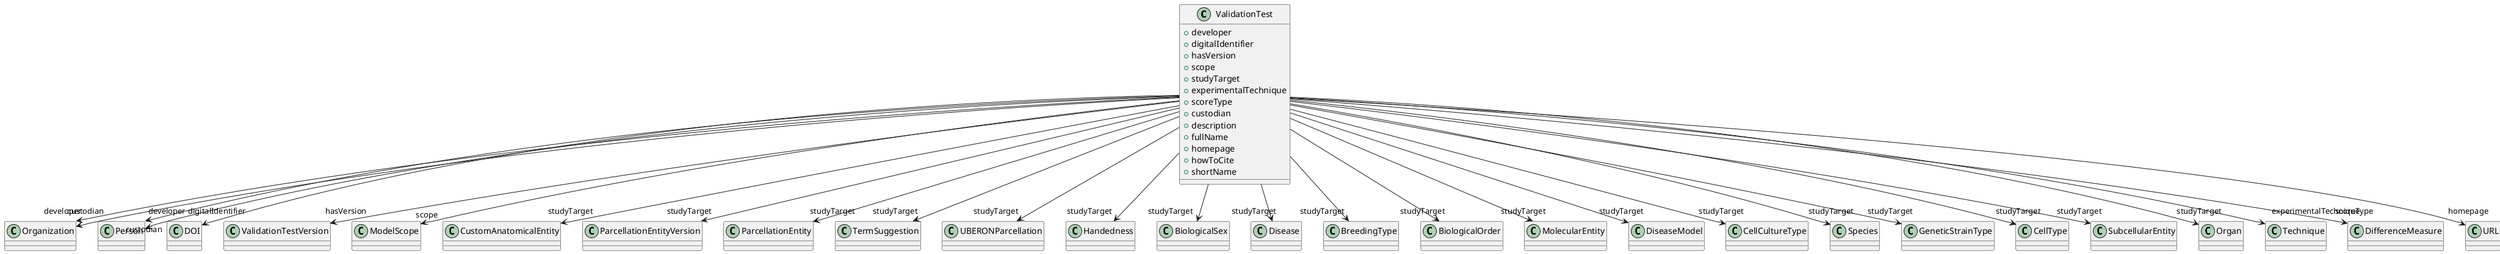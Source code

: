 @startuml
class ValidationTest {
+developer
+digitalIdentifier
+hasVersion
+scope
+studyTarget
+experimentalTechnique
+scoreType
+custodian
+description
+fullName
+homepage
+howToCite
+shortName

}
ValidationTest -d-> "developer" Organization
ValidationTest -d-> "developer" Person
ValidationTest -d-> "digitalIdentifier" DOI
ValidationTest -d-> "hasVersion" ValidationTestVersion
ValidationTest -d-> "scope" ModelScope
ValidationTest -d-> "studyTarget" CustomAnatomicalEntity
ValidationTest -d-> "studyTarget" ParcellationEntityVersion
ValidationTest -d-> "studyTarget" ParcellationEntity
ValidationTest -d-> "studyTarget" TermSuggestion
ValidationTest -d-> "studyTarget" UBERONParcellation
ValidationTest -d-> "studyTarget" Handedness
ValidationTest -d-> "studyTarget" BiologicalSex
ValidationTest -d-> "studyTarget" Disease
ValidationTest -d-> "studyTarget" BreedingType
ValidationTest -d-> "studyTarget" BiologicalOrder
ValidationTest -d-> "studyTarget" MolecularEntity
ValidationTest -d-> "studyTarget" DiseaseModel
ValidationTest -d-> "studyTarget" CellCultureType
ValidationTest -d-> "studyTarget" Species
ValidationTest -d-> "studyTarget" GeneticStrainType
ValidationTest -d-> "studyTarget" CellType
ValidationTest -d-> "studyTarget" SubcellularEntity
ValidationTest -d-> "studyTarget" Organ
ValidationTest -d-> "experimentalTechnique" Technique
ValidationTest -d-> "scoreType" DifferenceMeasure
ValidationTest -d-> "custodian" Organization
ValidationTest -d-> "custodian" Person
ValidationTest -d-> "homepage" URL

@enduml